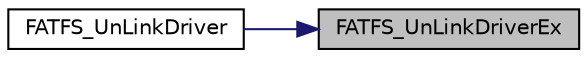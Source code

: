 digraph "FATFS_UnLinkDriverEx"
{
 // LATEX_PDF_SIZE
  edge [fontname="Helvetica",fontsize="10",labelfontname="Helvetica",labelfontsize="10"];
  node [fontname="Helvetica",fontsize="10",shape=record];
  rankdir="RL";
  Node1 [label="FATFS_UnLinkDriverEx",height=0.2,width=0.4,color="black", fillcolor="grey75", style="filled", fontcolor="black",tooltip="Unlinks a diskio driver and decrements the number of active linked drivers."];
  Node1 -> Node2 [dir="back",color="midnightblue",fontsize="10",style="solid",fontname="Helvetica"];
  Node2 [label="FATFS_UnLinkDriver",height=0.2,width=0.4,color="black", fillcolor="white", style="filled",URL="$ff__gen__drv_8h.html#a5f457aa4e15830f4c77a9fa766f761d3",tooltip="Unlinks a diskio driver and decrements the number of active linked drivers."];
}
